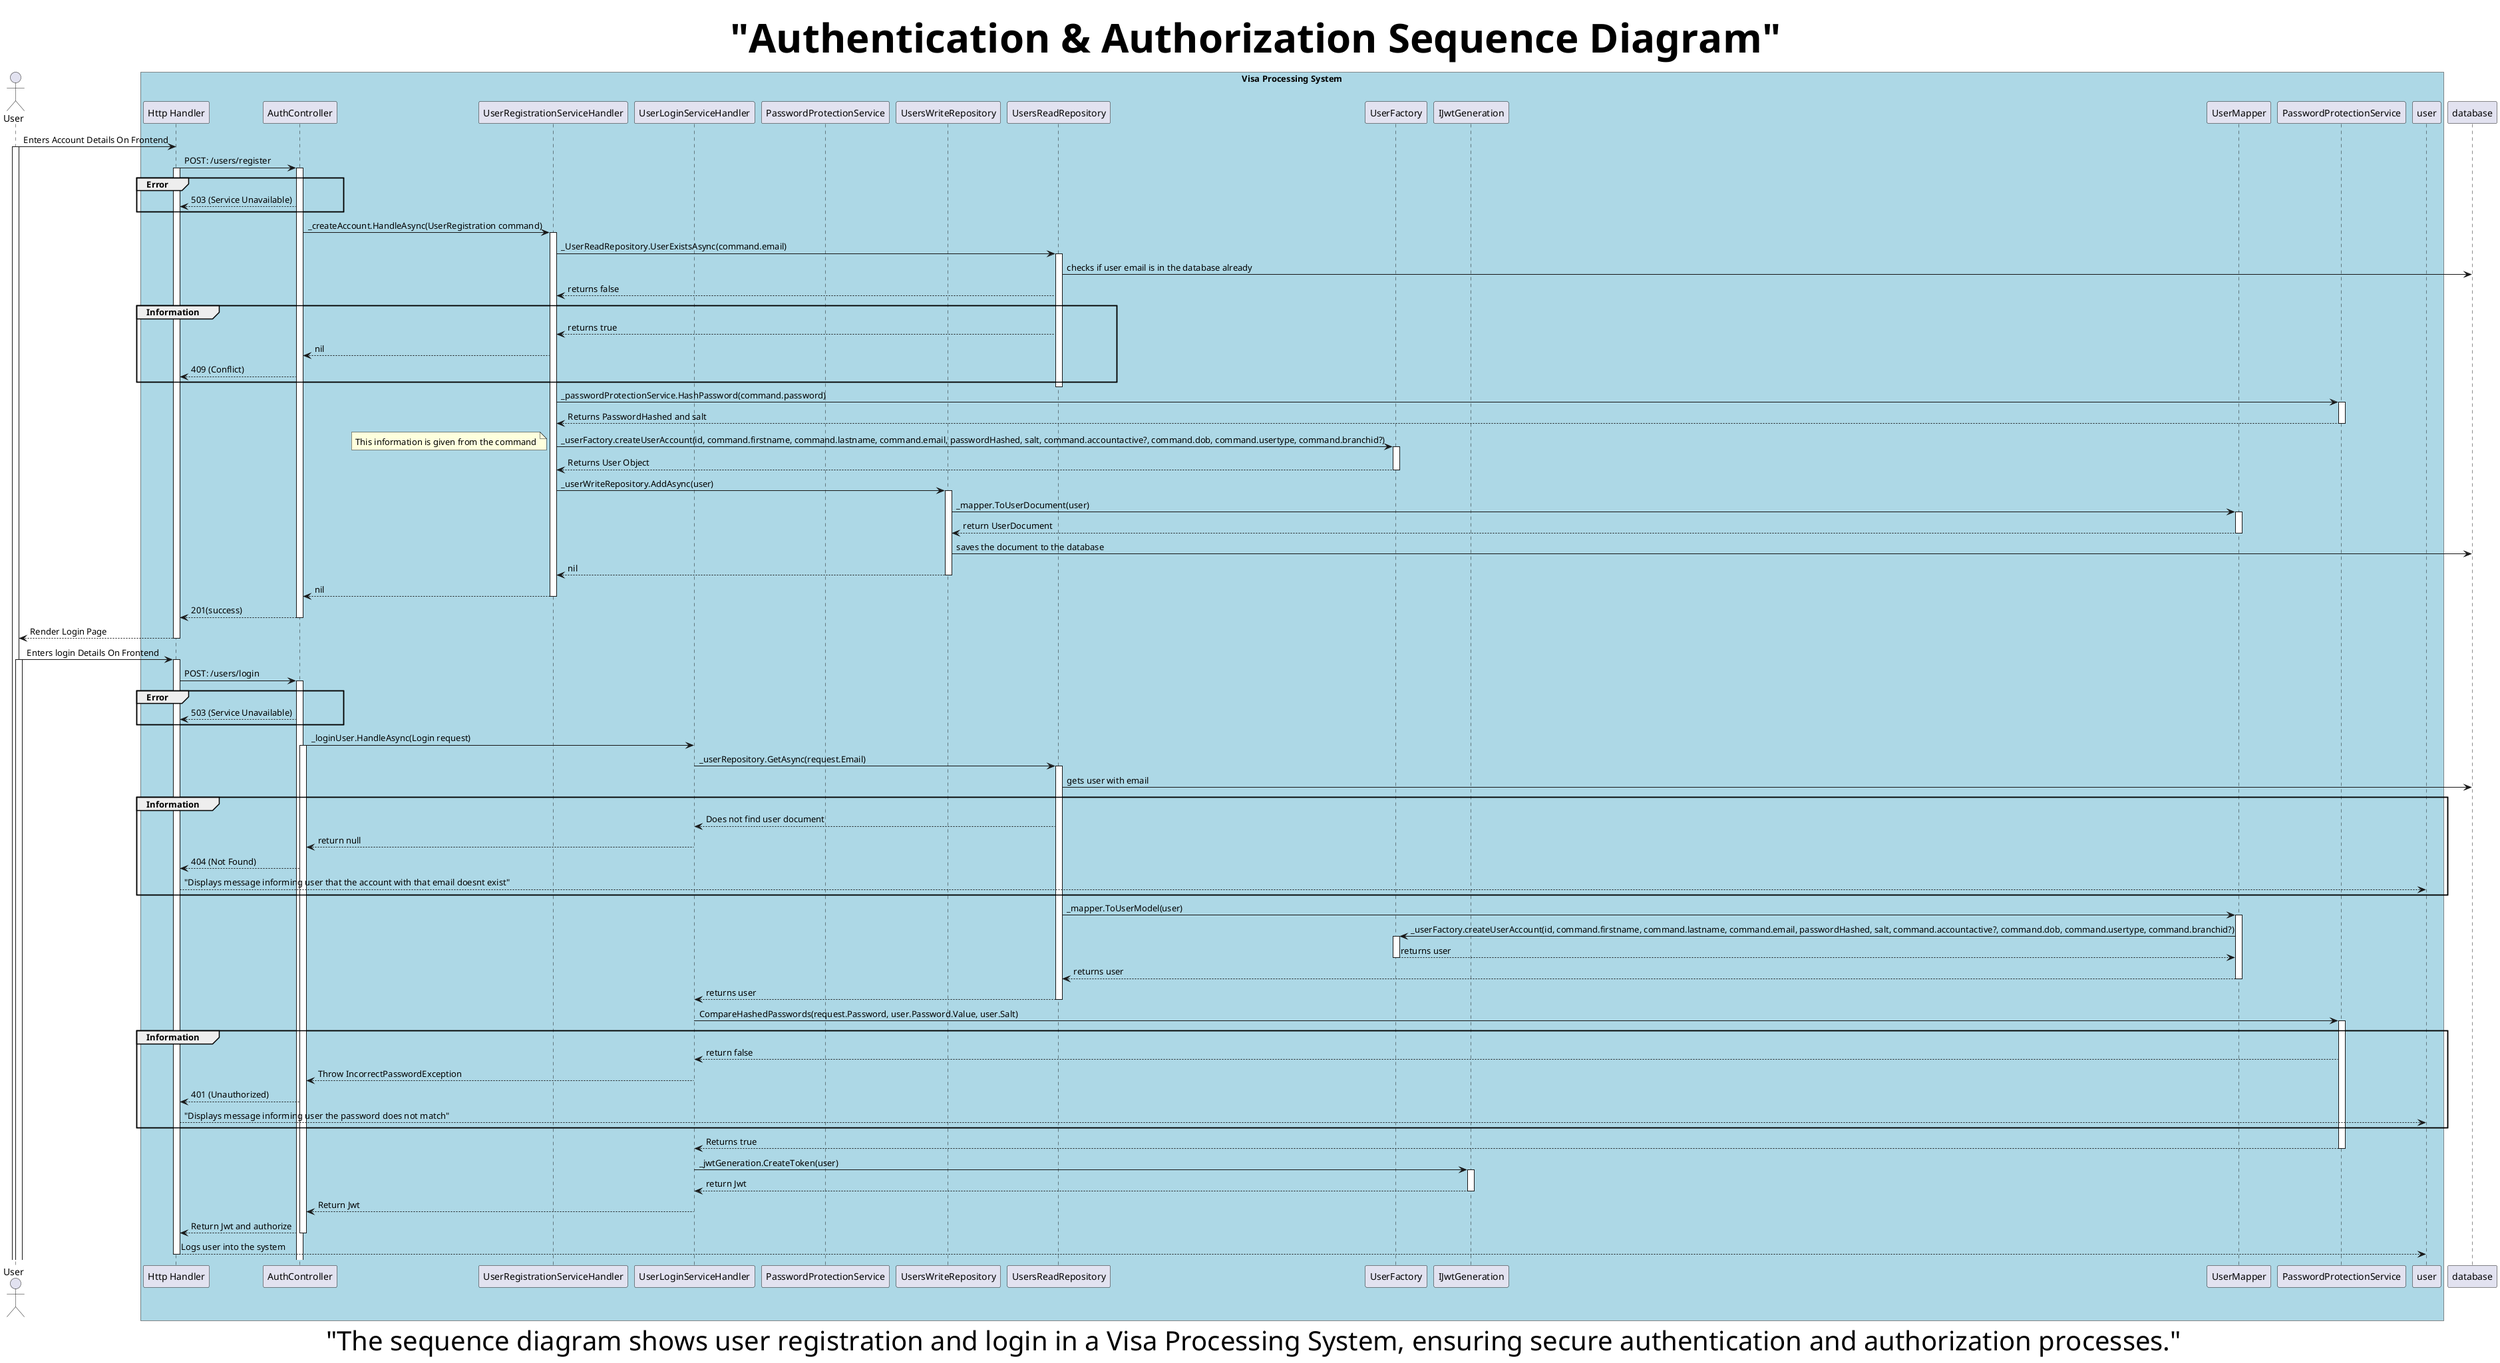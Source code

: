 @startuml
title <size:60> "Authentication & Authorization Sequence Diagram"
caption <size:40> "The sequence diagram shows user registration and login in a Visa Processing System, ensuring secure authentication and authorization processes."

actor "User" as User

box "Visa Processing System" #LightBlue
    participant "Http Handler" as FrontEnd
    participant "AuthController" as Controller
    participant "UserRegistrationServiceHandler" as RegService
    participant "UserLoginServiceHandler" as LoginService
    participant "PasswordProtectionService" as PasswordService
     participant "UsersWriteRepository" as WriteRepository
    participant "UsersReadRepository" as ReadRepository
    participant "UserFactory" as UserFactory
    participant "IJwtGeneration" as JwtGeneration
    participant "UserMapper" as Mapper

   User -> FrontEnd :Enters Account Details On Frontend
   activate User

   FrontEnd -> Controller :POST: /users/register
   activate Controller
   activate FrontEnd

   group Error
    Controller --> FrontEnd: 503 (Service Unavailable)
    end  

    Controller -> RegService : _createAccount.HandleAsync(UserRegistration command)
    activate RegService

    RegService -> ReadRepository: _UserReadRepository.UserExistsAsync(command.email)
    activate ReadRepository

    ReadRepository -> database : checks if user email is in the database already

    ReadRepository --> RegService: returns false

    group Information
    ReadRepository --> RegService: returns true
    RegService --> Controller: nil
    Controller --> FrontEnd: 409 (Conflict)
    end

    deactivate ReadRepository

    RegService -> PasswordProtectionService: _passwordProtectionService.HashPassword(command.password)
    activate PasswordProtectionService

    PasswordProtectionService --> RegService: Returns PasswordHashed and salt
    deactivate PasswordProtectionService

    RegService -> UserFactory: _userFactory.createUserAccount(id, command.firstname, command.lastname, command.email, passwordHashed, salt, command.accountactive?, command.dob, command.usertype, command.branchid?)
    note left: This information is given from the command
    activate UserFactory

    UserFactory --> RegService: Returns User Object
    deactivate UserFactory

    RegService -> WriteRepository: _userWriteRepository.AddAsync(user)
    activate WriteRepository

    WriteRepository -> Mapper : _mapper.ToUserDocument(user)
    activate Mapper

    Mapper --> WriteRepository : return UserDocument
    deactivate Mapper

    WriteRepository -> database: saves the document to the database

    WriteRepository --> RegService: nil
    deactivate WriteRepository

    RegService --> Controller: nil
    deactivate RegService

    Controller --> FrontEnd: 201(success)
    deactivate Controller

    FrontEnd --> User: Render Login Page
    deactivate FrontEnd

   User -> FrontEnd :Enters login Details On Frontend
   activate User
   activate FrontEnd

   FrontEnd -> Controller :POST: /users/login
   activate Controller
   
   group Error
    Controller --> FrontEnd: 503 (Service Unavailable)
    end 

   Controller -> LoginService : _loginUser.HandleAsync(Login request)
   activate Controller

   LoginService -> ReadRepository: _userRepository.GetAsync(request.Email)
   activate ReadRepository

   ReadRepository -> database: gets user with email

   group Information
    ReadRepository --> LoginService: Does not find user document
    LoginService --> Controller: return null
    Controller --> FrontEnd: 404 (Not Found) 
    FrontEnd --> user: "Displays message informing user that the account with that email doesnt exist"
    end
   
   ReadRepository -> Mapper: _mapper.ToUserModel(user)
   activate Mapper

   Mapper -> UserFactory: _userFactory.createUserAccount(id, command.firstname, command.lastname, command.email, passwordHashed, salt, command.accountactive?, command.dob, command.usertype, command.branchid?)
   activate UserFactory

   UserFactory --> Mapper: returns user
   deactivate UserFactory

   Mapper --> ReadRepository: returns user
   deactivate Mapper

   ReadRepository --> LoginService: returns user
   deactivate ReadRepository

   LoginService -> PasswordProtectionService: CompareHashedPasswords(request.Password, user.Password.Value, user.Salt)
   activate PasswordProtectionService

   group Information
     PasswordProtectionService --> LoginService: return false
    LoginService --> Controller: Throw IncorrectPasswordException
    Controller --> FrontEnd: 401 (Unauthorized)
    FrontEnd --> user: "Displays message informing user the password does not match"
    end

   PasswordProtectionService --> LoginService: Returns true
   deactivate PasswordProtectionService

   LoginService -> JwtGeneration :  _jwtGeneration.CreateToken(user)
   activate JwtGeneration

   JwtGeneration --> LoginService: return Jwt
   deactivate JwtGeneration

   LoginService --> Controller: Return Jwt
   deactivate LoginService

   Controller --> FrontEnd: Return Jwt and authorize
   deactivate Controller

   FrontEnd --> user: Logs user into the system
   deactivate FrontEnd
   deactivate user
end box

database "NoSqlDatabase" as database

@enduml

